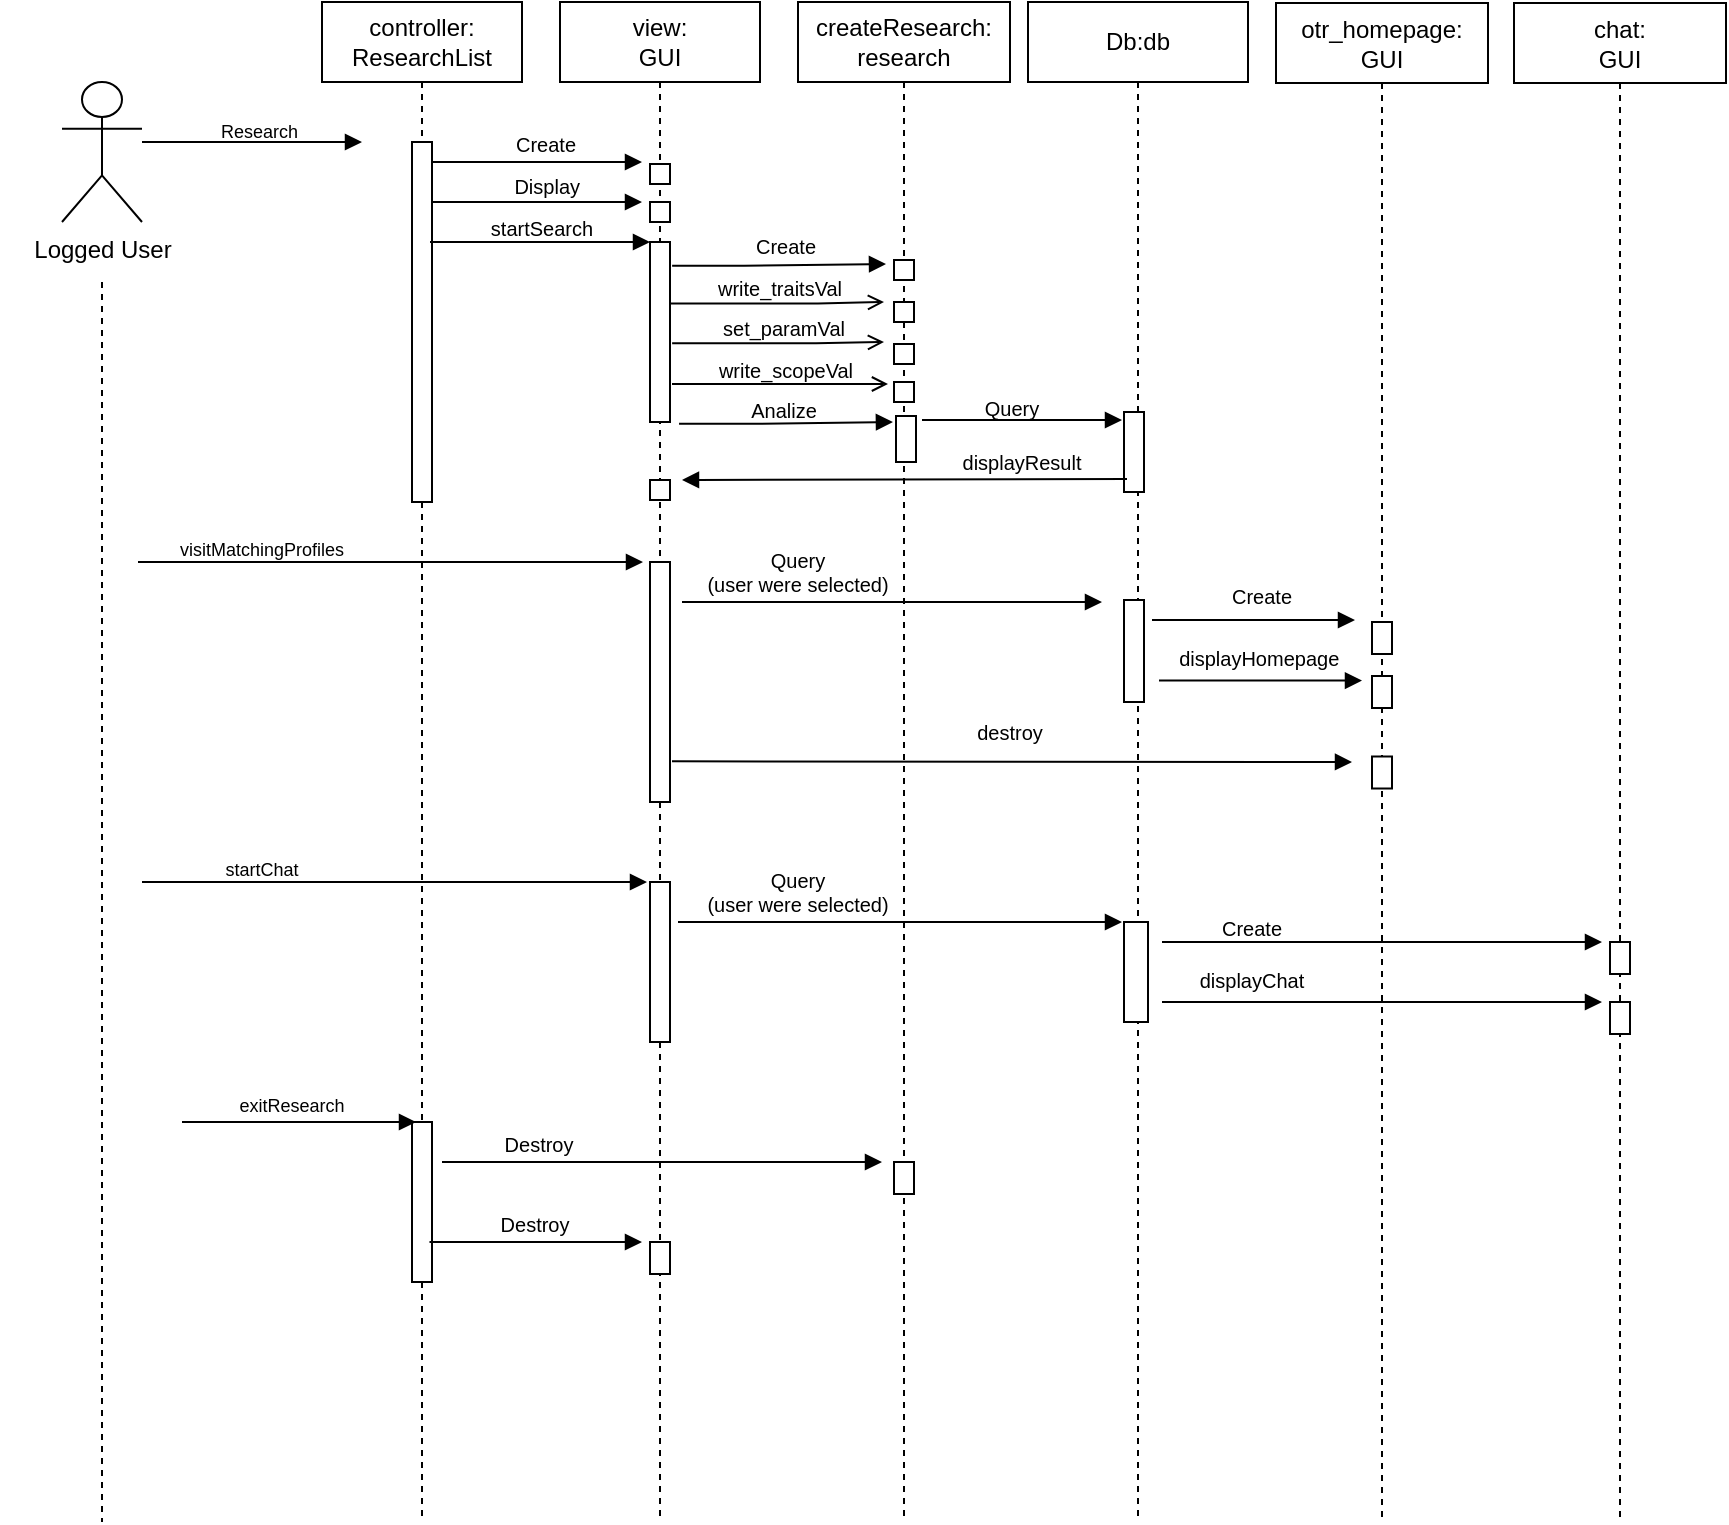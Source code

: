 <mxfile version="15.6.6" type="device"><diagram id="kgpKYQtTHZ0yAKxKKP6v" name="Page-1"><mxGraphModel dx="1469" dy="314" grid="1" gridSize="10" guides="1" tooltips="1" connect="1" arrows="1" fold="1" page="1" pageScale="1" pageWidth="850" pageHeight="1100" math="0" shadow="0"><root><mxCell id="0"/><mxCell id="1" parent="0"/><mxCell id="IDUp11lCbosn4RfqMqtq-4" value="Logged User" style="shape=umlActor;verticalLabelPosition=bottom;verticalAlign=top;html=1;outlineConnect=0;fontColor=default;strokeColor=default;fillColor=default;" vertex="1" parent="1"><mxGeometry x="20" y="40" width="40" height="70" as="geometry"/></mxCell><mxCell id="IDUp11lCbosn4RfqMqtq-7" value="controller:&lt;br&gt;ResearchList" style="shape=umlLifeline;perimeter=lifelinePerimeter;whiteSpace=wrap;html=1;container=1;collapsible=0;recursiveResize=0;outlineConnect=0;fontColor=default;strokeColor=default;fillColor=default;" vertex="1" parent="1"><mxGeometry x="150" width="100" height="760" as="geometry"/></mxCell><mxCell id="IDUp11lCbosn4RfqMqtq-15" value="" style="html=1;points=[];perimeter=orthogonalPerimeter;fontSize=9;fontColor=default;strokeColor=default;fillColor=default;" vertex="1" parent="IDUp11lCbosn4RfqMqtq-7"><mxGeometry x="45" y="70" width="10" height="180" as="geometry"/></mxCell><mxCell id="IDUp11lCbosn4RfqMqtq-74" value="" style="endArrow=block;endFill=1;html=1;edgeStyle=orthogonalEdgeStyle;align=left;verticalAlign=top;rounded=0;labelBackgroundColor=default;fontColor=default;strokeColor=default;" edge="1" parent="IDUp11lCbosn4RfqMqtq-7"><mxGeometry x="-1" relative="1" as="geometry"><mxPoint x="-92" y="280" as="sourcePoint"/><mxPoint x="160.5" y="280" as="targetPoint"/><Array as="points"><mxPoint x="102" y="280"/><mxPoint x="102" y="280"/></Array></mxGeometry></mxCell><mxCell id="IDUp11lCbosn4RfqMqtq-95" value="" style="endArrow=block;endFill=1;html=1;edgeStyle=orthogonalEdgeStyle;align=left;verticalAlign=top;rounded=0;labelBackgroundColor=default;fontColor=default;strokeColor=default;" edge="1" parent="IDUp11lCbosn4RfqMqtq-7"><mxGeometry x="-1" relative="1" as="geometry"><mxPoint x="-90.0" y="440" as="sourcePoint"/><mxPoint x="162.5" y="440" as="targetPoint"/><Array as="points"><mxPoint x="104" y="440"/><mxPoint x="104" y="440"/></Array></mxGeometry></mxCell><mxCell id="IDUp11lCbosn4RfqMqtq-153" value="" style="html=1;points=[];perimeter=orthogonalPerimeter;fontSize=9;fontColor=default;strokeColor=default;fillColor=default;" vertex="1" parent="IDUp11lCbosn4RfqMqtq-7"><mxGeometry x="45" y="560" width="10" height="80" as="geometry"/></mxCell><mxCell id="IDUp11lCbosn4RfqMqtq-10" value="" style="endArrow=block;endFill=1;html=1;edgeStyle=orthogonalEdgeStyle;align=left;verticalAlign=top;rounded=0;labelBackgroundColor=default;fontColor=default;strokeColor=default;" edge="1" parent="1"><mxGeometry x="-1" relative="1" as="geometry"><mxPoint x="60" y="70" as="sourcePoint"/><mxPoint x="170" y="70" as="targetPoint"/><Array as="points"><mxPoint x="60" y="70"/></Array></mxGeometry></mxCell><mxCell id="IDUp11lCbosn4RfqMqtq-14" value="" style="shape=umlLifeline;perimeter=lifelinePerimeter;whiteSpace=wrap;html=1;container=1;collapsible=0;recursiveResize=0;outlineConnect=0;fontColor=default;strokeColor=default;fillColor=default;size=0;" vertex="1" parent="1"><mxGeometry x="-10" y="140" width="100" height="620" as="geometry"/></mxCell><mxCell id="IDUp11lCbosn4RfqMqtq-12" value="&lt;span style=&quot;font-size: 9px&quot;&gt;Research&amp;nbsp;&lt;/span&gt;" style="text;html=1;strokeColor=none;fillColor=none;align=center;verticalAlign=middle;whiteSpace=wrap;rounded=0;fontColor=default;" vertex="1" parent="1"><mxGeometry x="90" y="49" width="60" height="30" as="geometry"/></mxCell><mxCell id="IDUp11lCbosn4RfqMqtq-16" value="view:&lt;br&gt;GUI" style="shape=umlLifeline;perimeter=lifelinePerimeter;whiteSpace=wrap;html=1;container=1;collapsible=0;recursiveResize=0;outlineConnect=0;fontColor=default;strokeColor=default;fillColor=default;" vertex="1" parent="1"><mxGeometry x="269" width="100" height="760" as="geometry"/></mxCell><mxCell id="IDUp11lCbosn4RfqMqtq-17" value="" style="html=1;points=[];perimeter=orthogonalPerimeter;fontSize=9;fontColor=default;strokeColor=default;fillColor=default;labelBackgroundColor=default;" vertex="1" parent="IDUp11lCbosn4RfqMqtq-16"><mxGeometry x="45" y="81" width="10" height="10" as="geometry"/></mxCell><mxCell id="IDUp11lCbosn4RfqMqtq-18" value="" style="endArrow=block;endFill=1;html=1;edgeStyle=orthogonalEdgeStyle;align=left;verticalAlign=top;rounded=0;labelBackgroundColor=default;fontSize=9;fontColor=default;strokeColor=default;" edge="1" parent="IDUp11lCbosn4RfqMqtq-16"><mxGeometry x="-1" relative="1" as="geometry"><mxPoint x="-64" y="80" as="sourcePoint"/><mxPoint x="41" y="80" as="targetPoint"/></mxGeometry></mxCell><mxCell id="IDUp11lCbosn4RfqMqtq-20" value="" style="html=1;points=[];perimeter=orthogonalPerimeter;fontSize=9;fontColor=default;strokeColor=default;fillColor=default;" vertex="1" parent="IDUp11lCbosn4RfqMqtq-16"><mxGeometry x="45" y="100" width="10" height="10" as="geometry"/></mxCell><mxCell id="IDUp11lCbosn4RfqMqtq-21" value="" style="endArrow=block;endFill=1;html=1;edgeStyle=orthogonalEdgeStyle;align=left;verticalAlign=top;rounded=0;labelBackgroundColor=default;fontSize=9;fontColor=default;strokeColor=default;fillColor=default;" edge="1" parent="IDUp11lCbosn4RfqMqtq-16"><mxGeometry x="-1" relative="1" as="geometry"><mxPoint x="-64" y="100" as="sourcePoint"/><mxPoint x="41" y="100" as="targetPoint"/></mxGeometry></mxCell><mxCell id="IDUp11lCbosn4RfqMqtq-52" value="" style="html=1;points=[];perimeter=orthogonalPerimeter;labelBackgroundColor=default;fontSize=10;fontColor=default;strokeColor=default;fillColor=default;" vertex="1" parent="IDUp11lCbosn4RfqMqtq-16"><mxGeometry x="45" y="120" width="10" height="90" as="geometry"/></mxCell><mxCell id="IDUp11lCbosn4RfqMqtq-72" value="" style="html=1;points=[];perimeter=orthogonalPerimeter;fontSize=9;fontColor=default;strokeColor=default;fillColor=default;" vertex="1" parent="IDUp11lCbosn4RfqMqtq-16"><mxGeometry x="45" y="280" width="10" height="120" as="geometry"/></mxCell><mxCell id="IDUp11lCbosn4RfqMqtq-77" value="" style="html=1;points=[];perimeter=orthogonalPerimeter;fontSize=9;fontColor=default;strokeColor=default;fillColor=default;" vertex="1" parent="IDUp11lCbosn4RfqMqtq-16"><mxGeometry x="45" y="239" width="10" height="10" as="geometry"/></mxCell><mxCell id="IDUp11lCbosn4RfqMqtq-123" value="" style="html=1;points=[];perimeter=orthogonalPerimeter;fontSize=9;fontColor=default;strokeColor=default;fillColor=default;" vertex="1" parent="IDUp11lCbosn4RfqMqtq-16"><mxGeometry x="45" y="440" width="10" height="80" as="geometry"/></mxCell><mxCell id="IDUp11lCbosn4RfqMqtq-157" value="" style="html=1;points=[];perimeter=orthogonalPerimeter;fontSize=9;fontColor=default;strokeColor=default;fillColor=default;" vertex="1" parent="IDUp11lCbosn4RfqMqtq-16"><mxGeometry x="45" y="620" width="10" height="16" as="geometry"/></mxCell><mxCell id="IDUp11lCbosn4RfqMqtq-167" value="" style="endArrow=block;endFill=1;html=1;edgeStyle=orthogonalEdgeStyle;align=left;verticalAlign=top;rounded=0;labelBackgroundColor=default;fontColor=default;strokeColor=default;" edge="1" parent="IDUp11lCbosn4RfqMqtq-16"><mxGeometry x="-1" relative="1" as="geometry"><mxPoint x="-65.0" y="120" as="sourcePoint"/><mxPoint x="45.0" y="120" as="targetPoint"/><Array as="points"><mxPoint x="-65" y="120"/></Array></mxGeometry></mxCell><mxCell id="IDUp11lCbosn4RfqMqtq-168" value="startSearch" style="text;align=center;fontStyle=0;verticalAlign=middle;spacingLeft=3;spacingRight=3;strokeColor=none;rotatable=0;points=[[0,0.5],[1,0.5]];portConstraint=eastwest;labelBackgroundColor=default;fontSize=10;fontColor=default;fillColor=none;" vertex="1" parent="IDUp11lCbosn4RfqMqtq-16"><mxGeometry x="-49" y="100" width="80" height="26" as="geometry"/></mxCell><mxCell id="IDUp11lCbosn4RfqMqtq-22" value="Create" style="text;align=center;fontStyle=0;verticalAlign=middle;spacingLeft=3;spacingRight=3;strokeColor=none;rotatable=0;points=[[0,0.5],[1,0.5]];portConstraint=eastwest;labelBackgroundColor=default;fontSize=10;fontColor=default;fillColor=none;" vertex="1" parent="1"><mxGeometry x="222" y="58" width="80" height="26" as="geometry"/></mxCell><mxCell id="IDUp11lCbosn4RfqMqtq-23" value="Display " style="text;align=center;fontStyle=0;verticalAlign=middle;spacingLeft=3;spacingRight=3;strokeColor=none;rotatable=0;points=[[0,0.5],[1,0.5]];portConstraint=eastwest;labelBackgroundColor=default;fontSize=10;fontColor=default;fillColor=none;" vertex="1" parent="1"><mxGeometry x="224" y="79" width="80" height="26" as="geometry"/></mxCell><mxCell id="IDUp11lCbosn4RfqMqtq-36" value="createResearch:&lt;br&gt;research" style="shape=umlLifeline;perimeter=lifelinePerimeter;whiteSpace=wrap;html=1;container=1;collapsible=0;recursiveResize=0;outlineConnect=0;fontColor=default;strokeColor=default;fillColor=default;" vertex="1" parent="1"><mxGeometry x="388" width="106" height="760" as="geometry"/></mxCell><mxCell id="IDUp11lCbosn4RfqMqtq-41" value="" style="html=1;points=[];perimeter=orthogonalPerimeter;fontSize=9;fontColor=default;strokeColor=default;fillColor=default;" vertex="1" parent="IDUp11lCbosn4RfqMqtq-36"><mxGeometry x="48" y="129" width="10" height="10" as="geometry"/></mxCell><mxCell id="IDUp11lCbosn4RfqMqtq-44" value="" style="html=1;points=[];perimeter=orthogonalPerimeter;fontSize=9;fontColor=default;strokeColor=default;fillColor=default;" vertex="1" parent="IDUp11lCbosn4RfqMqtq-36"><mxGeometry x="48" y="150" width="10" height="10" as="geometry"/></mxCell><mxCell id="IDUp11lCbosn4RfqMqtq-51" value="" style="html=1;points=[];perimeter=orthogonalPerimeter;fontSize=9;fontColor=default;strokeColor=default;fillColor=default;" vertex="1" parent="IDUp11lCbosn4RfqMqtq-36"><mxGeometry x="48" y="190" width="10" height="10" as="geometry"/></mxCell><mxCell id="IDUp11lCbosn4RfqMqtq-43" value="Create" style="text;align=center;fontStyle=0;verticalAlign=middle;spacingLeft=3;spacingRight=3;strokeColor=none;rotatable=0;points=[[0,0.5],[1,0.5]];portConstraint=eastwest;labelBackgroundColor=default;fontSize=10;fontColor=default;fillColor=none;" vertex="1" parent="IDUp11lCbosn4RfqMqtq-36"><mxGeometry x="-46" y="109" width="80" height="26" as="geometry"/></mxCell><mxCell id="IDUp11lCbosn4RfqMqtq-60" value="" style="endArrow=open;html=1;rounded=0;labelBackgroundColor=default;fontSize=10;fontColor=default;strokeColor=default;fillColor=default;endFill=0;" edge="1" parent="IDUp11lCbosn4RfqMqtq-36"><mxGeometry width="50" height="50" relative="1" as="geometry"><mxPoint x="-63" y="191" as="sourcePoint"/><mxPoint x="45" y="191" as="targetPoint"/></mxGeometry></mxCell><mxCell id="IDUp11lCbosn4RfqMqtq-80" value="" style="endArrow=block;html=1;rounded=0;labelBackgroundColor=default;fontSize=10;fontColor=default;strokeColor=default;fillColor=default;endFill=1;exitX=0;exitY=1;exitDx=0;exitDy=0;" edge="1" parent="IDUp11lCbosn4RfqMqtq-36" source="IDUp11lCbosn4RfqMqtq-90"><mxGeometry width="50" height="50" relative="1" as="geometry"><mxPoint x="68" y="300" as="sourcePoint"/><mxPoint x="152" y="300" as="targetPoint"/></mxGeometry></mxCell><mxCell id="IDUp11lCbosn4RfqMqtq-90" value="Query&lt;br&gt;(user were selected)" style="text;html=1;strokeColor=none;fillColor=none;align=center;verticalAlign=middle;whiteSpace=wrap;rounded=0;labelBackgroundColor=default;fontSize=10;fontColor=default;" vertex="1" parent="IDUp11lCbosn4RfqMqtq-36"><mxGeometry x="-58" y="270" width="116" height="30" as="geometry"/></mxCell><mxCell id="IDUp11lCbosn4RfqMqtq-127" value="" style="endArrow=block;html=1;rounded=0;labelBackgroundColor=default;fontSize=10;fontColor=default;strokeColor=default;fillColor=default;endFill=1;exitX=0;exitY=1;exitDx=0;exitDy=0;" edge="1" parent="IDUp11lCbosn4RfqMqtq-36"><mxGeometry width="50" height="50" relative="1" as="geometry"><mxPoint x="-60" y="460" as="sourcePoint"/><mxPoint x="162" y="460" as="targetPoint"/></mxGeometry></mxCell><mxCell id="IDUp11lCbosn4RfqMqtq-129" value="Query&lt;br&gt;(user were selected)" style="text;html=1;strokeColor=none;fillColor=none;align=center;verticalAlign=middle;whiteSpace=wrap;rounded=0;labelBackgroundColor=default;fontSize=10;fontColor=default;" vertex="1" parent="IDUp11lCbosn4RfqMqtq-36"><mxGeometry x="-58" y="430" width="116" height="30" as="geometry"/></mxCell><mxCell id="IDUp11lCbosn4RfqMqtq-144" value="" style="html=1;points=[];perimeter=orthogonalPerimeter;fontSize=9;fontColor=default;strokeColor=default;fillColor=default;" vertex="1" parent="IDUp11lCbosn4RfqMqtq-36"><mxGeometry x="48" y="580" width="10" height="16" as="geometry"/></mxCell><mxCell id="IDUp11lCbosn4RfqMqtq-169" value="" style="endArrow=block;endFill=1;html=1;edgeStyle=orthogonalEdgeStyle;align=left;verticalAlign=top;rounded=0;labelBackgroundColor=default;fontSize=9;fontColor=default;strokeColor=default;exitX=1.006;exitY=0.149;exitDx=0;exitDy=0;exitPerimeter=0;" edge="1" parent="IDUp11lCbosn4RfqMqtq-36"><mxGeometry x="-1" relative="1" as="geometry"><mxPoint x="-59.47" y="210.92" as="sourcePoint"/><mxPoint x="47.47" y="210" as="targetPoint"/><Array as="points"><mxPoint x="-23.53" y="211"/></Array></mxGeometry></mxCell><mxCell id="IDUp11lCbosn4RfqMqtq-38" value="" style="endArrow=block;endFill=1;html=1;edgeStyle=orthogonalEdgeStyle;align=left;verticalAlign=top;rounded=0;labelBackgroundColor=default;fontSize=9;fontColor=default;strokeColor=default;exitX=1.006;exitY=0.149;exitDx=0;exitDy=0;exitPerimeter=0;" edge="1" parent="1"><mxGeometry x="-1" relative="1" as="geometry"><mxPoint x="325.06" y="131.92" as="sourcePoint"/><mxPoint x="432" y="131" as="targetPoint"/><Array as="points"><mxPoint x="361" y="132"/></Array></mxGeometry></mxCell><mxCell id="IDUp11lCbosn4RfqMqtq-42" value="" style="endArrow=open;endFill=0;html=1;edgeStyle=orthogonalEdgeStyle;align=left;verticalAlign=top;rounded=0;labelBackgroundColor=default;fontSize=9;fontColor=default;strokeColor=default;exitX=0.933;exitY=0.384;exitDx=0;exitDy=0;exitPerimeter=0;" edge="1" parent="1"><mxGeometry x="-1" relative="1" as="geometry"><mxPoint x="324.33" y="150.72" as="sourcePoint"/><mxPoint x="431" y="150" as="targetPoint"/><Array as="points"><mxPoint x="398" y="151"/></Array></mxGeometry></mxCell><mxCell id="IDUp11lCbosn4RfqMqtq-45" value="write_traitsVal" style="text;align=center;fontStyle=0;verticalAlign=middle;spacingLeft=3;spacingRight=3;strokeColor=none;rotatable=0;points=[[0,0.5],[1,0.5]];portConstraint=eastwest;labelBackgroundColor=default;fontSize=10;fontColor=default;fillColor=none;" vertex="1" parent="1"><mxGeometry x="339" y="130" width="80" height="26" as="geometry"/></mxCell><mxCell id="IDUp11lCbosn4RfqMqtq-47" value="set_paramVal" style="text;align=center;fontStyle=0;verticalAlign=middle;spacingLeft=3;spacingRight=3;strokeColor=none;rotatable=0;points=[[0,0.5],[1,0.5]];portConstraint=eastwest;labelBackgroundColor=default;fontSize=10;fontColor=default;fillColor=none;" vertex="1" parent="1"><mxGeometry x="341" y="150" width="80" height="26" as="geometry"/></mxCell><mxCell id="IDUp11lCbosn4RfqMqtq-48" value="" style="html=1;points=[];perimeter=orthogonalPerimeter;fontSize=9;fontColor=default;strokeColor=default;fillColor=default;" vertex="1" parent="1"><mxGeometry x="436" y="171" width="10" height="10" as="geometry"/></mxCell><mxCell id="IDUp11lCbosn4RfqMqtq-46" value="" style="endArrow=open;endFill=0;html=1;edgeStyle=orthogonalEdgeStyle;align=left;verticalAlign=top;rounded=0;labelBackgroundColor=default;fontSize=9;fontColor=default;strokeColor=default;exitX=1.006;exitY=0.633;exitDx=0;exitDy=0;exitPerimeter=0;" edge="1" parent="1"><mxGeometry x="-1" relative="1" as="geometry"><mxPoint x="325.06" y="170.64" as="sourcePoint"/><mxPoint x="431" y="170" as="targetPoint"/><Array as="points"><mxPoint x="397" y="171"/></Array></mxGeometry></mxCell><mxCell id="IDUp11lCbosn4RfqMqtq-50" value="write_scopeVal" style="text;align=center;fontStyle=0;verticalAlign=middle;spacingLeft=3;spacingRight=3;strokeColor=none;rotatable=0;points=[[0,0.5],[1,0.5]];portConstraint=eastwest;labelBackgroundColor=default;fontSize=10;fontColor=default;fillColor=none;" vertex="1" parent="1"><mxGeometry x="342" y="171" width="80" height="26" as="geometry"/></mxCell><mxCell id="IDUp11lCbosn4RfqMqtq-53" value="Db:db" style="shape=umlLifeline;perimeter=lifelinePerimeter;whiteSpace=wrap;html=1;container=1;collapsible=0;recursiveResize=0;outlineConnect=0;fontColor=default;strokeColor=default;fillColor=default;size=40;" vertex="1" parent="1"><mxGeometry x="503" width="110" height="760" as="geometry"/></mxCell><mxCell id="IDUp11lCbosn4RfqMqtq-62" value="Query" style="text;align=center;fontStyle=0;verticalAlign=middle;spacingLeft=3;spacingRight=3;strokeColor=none;rotatable=0;points=[[0,0.5],[1,0.5]];portConstraint=eastwest;labelBackgroundColor=default;fontSize=10;fontColor=default;fillColor=none;" vertex="1" parent="IDUp11lCbosn4RfqMqtq-53"><mxGeometry x="-48" y="190" width="80" height="26" as="geometry"/></mxCell><mxCell id="IDUp11lCbosn4RfqMqtq-68" value="" style="html=1;points=[];perimeter=orthogonalPerimeter;labelBackgroundColor=default;fontSize=10;fontColor=default;strokeColor=default;fillColor=default;" vertex="1" parent="IDUp11lCbosn4RfqMqtq-53"><mxGeometry x="48" y="205" width="10" height="40" as="geometry"/></mxCell><mxCell id="IDUp11lCbosn4RfqMqtq-84" value="" style="html=1;points=[];perimeter=orthogonalPerimeter;labelBackgroundColor=default;fontSize=10;fontColor=default;strokeColor=default;fillColor=default;" vertex="1" parent="IDUp11lCbosn4RfqMqtq-53"><mxGeometry x="48" y="299" width="10" height="51" as="geometry"/></mxCell><mxCell id="IDUp11lCbosn4RfqMqtq-86" value="" style="endArrow=block;html=1;rounded=0;labelBackgroundColor=default;fontSize=10;fontColor=default;strokeColor=default;fillColor=default;endFill=1;" edge="1" parent="IDUp11lCbosn4RfqMqtq-53"><mxGeometry width="50" height="50" relative="1" as="geometry"><mxPoint x="62" y="309" as="sourcePoint"/><mxPoint x="163.5" y="309" as="targetPoint"/></mxGeometry></mxCell><mxCell id="IDUp11lCbosn4RfqMqtq-87" value="" style="endArrow=block;html=1;rounded=0;labelBackgroundColor=default;fontSize=10;fontColor=default;strokeColor=default;fillColor=default;endFill=1;" edge="1" parent="IDUp11lCbosn4RfqMqtq-53"><mxGeometry width="50" height="50" relative="1" as="geometry"><mxPoint x="65.5" y="339.31" as="sourcePoint"/><mxPoint x="167" y="339.31" as="targetPoint"/></mxGeometry></mxCell><mxCell id="IDUp11lCbosn4RfqMqtq-92" value="" style="endArrow=block;html=1;rounded=0;labelBackgroundColor=default;fontSize=10;fontColor=default;strokeColor=default;fillColor=default;endFill=1;exitX=0;exitY=1;exitDx=0;exitDy=0;" edge="1" parent="IDUp11lCbosn4RfqMqtq-53"><mxGeometry width="50" height="50" relative="1" as="geometry"><mxPoint x="-178" y="379.66" as="sourcePoint"/><mxPoint x="162" y="380" as="targetPoint"/></mxGeometry></mxCell><mxCell id="IDUp11lCbosn4RfqMqtq-128" value="" style="html=1;points=[];perimeter=orthogonalPerimeter;labelBackgroundColor=default;fontSize=10;fontColor=default;strokeColor=default;fillColor=default;" vertex="1" parent="IDUp11lCbosn4RfqMqtq-53"><mxGeometry x="48" y="460" width="12" height="50" as="geometry"/></mxCell><mxCell id="IDUp11lCbosn4RfqMqtq-135" value="Create" style="text;align=center;fontStyle=0;verticalAlign=middle;spacingLeft=3;spacingRight=3;strokeColor=none;rotatable=0;points=[[0,0.5],[1,0.5]];portConstraint=eastwest;labelBackgroundColor=default;fontSize=10;fontColor=default;fillColor=none;" vertex="1" parent="IDUp11lCbosn4RfqMqtq-53"><mxGeometry x="72" y="450" width="80" height="26" as="geometry"/></mxCell><mxCell id="IDUp11lCbosn4RfqMqtq-138" value="displayChat" style="text;align=center;fontStyle=0;verticalAlign=middle;spacingLeft=3;spacingRight=3;strokeColor=none;rotatable=0;points=[[0,0.5],[1,0.5]];portConstraint=eastwest;labelBackgroundColor=default;fontSize=10;fontColor=default;fillColor=none;" vertex="1" parent="IDUp11lCbosn4RfqMqtq-53"><mxGeometry x="72" y="476" width="80" height="26" as="geometry"/></mxCell><mxCell id="IDUp11lCbosn4RfqMqtq-61" value="" style="endArrow=block;html=1;rounded=0;labelBackgroundColor=default;fontSize=10;fontColor=default;strokeColor=default;fillColor=default;endFill=1;" edge="1" parent="1"><mxGeometry width="50" height="50" relative="1" as="geometry"><mxPoint x="450" y="209" as="sourcePoint"/><mxPoint x="550" y="209" as="targetPoint"/></mxGeometry></mxCell><mxCell id="IDUp11lCbosn4RfqMqtq-65" value="otr_homepage:&lt;br&gt;GUI" style="shape=umlLifeline;perimeter=lifelinePerimeter;whiteSpace=wrap;html=1;container=1;collapsible=0;recursiveResize=0;outlineConnect=0;fontColor=default;strokeColor=default;fillColor=default;" vertex="1" parent="1"><mxGeometry x="627" y="0.5" width="106" height="759.5" as="geometry"/></mxCell><mxCell id="IDUp11lCbosn4RfqMqtq-85" value="" style="html=1;points=[];perimeter=orthogonalPerimeter;fontSize=9;fontColor=default;strokeColor=default;fillColor=default;" vertex="1" parent="IDUp11lCbosn4RfqMqtq-65"><mxGeometry x="48" y="309.5" width="10" height="16" as="geometry"/></mxCell><mxCell id="IDUp11lCbosn4RfqMqtq-91" value="" style="html=1;points=[];perimeter=orthogonalPerimeter;fontSize=9;fontColor=default;strokeColor=default;fillColor=default;" vertex="1" parent="IDUp11lCbosn4RfqMqtq-65"><mxGeometry x="48" y="336.5" width="10" height="16" as="geometry"/></mxCell><mxCell id="IDUp11lCbosn4RfqMqtq-93" value="" style="html=1;points=[];perimeter=orthogonalPerimeter;fontSize=9;fontColor=default;strokeColor=default;fillColor=default;" vertex="1" parent="IDUp11lCbosn4RfqMqtq-65"><mxGeometry x="48" y="376.75" width="10" height="16" as="geometry"/></mxCell><mxCell id="IDUp11lCbosn4RfqMqtq-134" value="" style="endArrow=block;html=1;rounded=0;labelBackgroundColor=default;fontSize=10;fontColor=default;strokeColor=default;fillColor=default;endFill=1;" edge="1" parent="IDUp11lCbosn4RfqMqtq-65"><mxGeometry width="50" height="50" relative="1" as="geometry"><mxPoint x="-57" y="469.5" as="sourcePoint"/><mxPoint x="163" y="469.5" as="targetPoint"/></mxGeometry></mxCell><mxCell id="IDUp11lCbosn4RfqMqtq-137" value="" style="endArrow=block;html=1;rounded=0;labelBackgroundColor=default;fontSize=10;fontColor=default;strokeColor=default;fillColor=default;endFill=1;" edge="1" parent="IDUp11lCbosn4RfqMqtq-65"><mxGeometry width="50" height="50" relative="1" as="geometry"><mxPoint x="-57" y="499.5" as="sourcePoint"/><mxPoint x="163" y="499.5" as="targetPoint"/></mxGeometry></mxCell><mxCell id="IDUp11lCbosn4RfqMqtq-67" value="" style="html=1;points=[];perimeter=orthogonalPerimeter;fontSize=9;fontColor=default;strokeColor=default;fillColor=default;" vertex="1" parent="1"><mxGeometry x="437" y="207" width="10" height="23" as="geometry"/></mxCell><mxCell id="IDUp11lCbosn4RfqMqtq-70" value="" style="endArrow=block;html=1;rounded=0;labelBackgroundColor=default;fontSize=10;fontColor=default;strokeColor=default;fillColor=default;endFill=1;" edge="1" parent="1"><mxGeometry width="50" height="50" relative="1" as="geometry"><mxPoint x="552.5" y="238.5" as="sourcePoint"/><mxPoint x="330" y="239" as="targetPoint"/></mxGeometry></mxCell><mxCell id="IDUp11lCbosn4RfqMqtq-71" value="displayResult" style="text;align=center;fontStyle=0;verticalAlign=middle;spacingLeft=3;spacingRight=3;strokeColor=none;rotatable=0;points=[[0,0.5],[1,0.5]];portConstraint=eastwest;labelBackgroundColor=default;fontSize=10;fontColor=default;fillColor=none;" vertex="1" parent="1"><mxGeometry x="460" y="217" width="80" height="26" as="geometry"/></mxCell><mxCell id="IDUp11lCbosn4RfqMqtq-75" value="&lt;span style=&quot;font-size: 9px&quot;&gt;visitMatchingProfiles&lt;/span&gt;" style="text;html=1;strokeColor=none;fillColor=none;align=center;verticalAlign=middle;whiteSpace=wrap;rounded=0;fontColor=default;" vertex="1" parent="1"><mxGeometry x="90" y="258" width="60" height="30" as="geometry"/></mxCell><mxCell id="IDUp11lCbosn4RfqMqtq-88" value="Create" style="text;align=center;fontStyle=0;verticalAlign=middle;spacingLeft=3;spacingRight=3;strokeColor=none;rotatable=0;points=[[0,0.5],[1,0.5]];portConstraint=eastwest;labelBackgroundColor=default;fontSize=10;fontColor=default;fillColor=none;" vertex="1" parent="1"><mxGeometry x="580" y="284" width="80" height="26" as="geometry"/></mxCell><mxCell id="IDUp11lCbosn4RfqMqtq-89" value="displayHomepage " style="text;align=center;fontStyle=0;verticalAlign=middle;spacingLeft=3;spacingRight=3;strokeColor=none;rotatable=0;points=[[0,0.5],[1,0.5]];portConstraint=eastwest;labelBackgroundColor=default;fontSize=10;fontColor=default;fillColor=none;" vertex="1" parent="1"><mxGeometry x="580" y="315" width="80" height="26" as="geometry"/></mxCell><mxCell id="IDUp11lCbosn4RfqMqtq-94" value="destroy" style="text;html=1;strokeColor=none;fillColor=none;align=center;verticalAlign=middle;whiteSpace=wrap;rounded=0;labelBackgroundColor=default;fontSize=10;fontColor=default;" vertex="1" parent="1"><mxGeometry x="436" y="350" width="116" height="30" as="geometry"/></mxCell><mxCell id="IDUp11lCbosn4RfqMqtq-130" value="chat:&lt;br&gt;GUI" style="shape=umlLifeline;perimeter=lifelinePerimeter;whiteSpace=wrap;html=1;container=1;collapsible=0;recursiveResize=0;outlineConnect=0;fontColor=default;strokeColor=default;fillColor=default;" vertex="1" parent="1"><mxGeometry x="746" y="0.5" width="106" height="759.5" as="geometry"/></mxCell><mxCell id="IDUp11lCbosn4RfqMqtq-131" value="" style="html=1;points=[];perimeter=orthogonalPerimeter;fontSize=9;fontColor=default;strokeColor=default;fillColor=default;" vertex="1" parent="IDUp11lCbosn4RfqMqtq-130"><mxGeometry x="48" y="499.5" width="10" height="16" as="geometry"/></mxCell><mxCell id="IDUp11lCbosn4RfqMqtq-133" value="" style="html=1;points=[];perimeter=orthogonalPerimeter;fontSize=9;fontColor=default;strokeColor=default;fillColor=default;" vertex="1" parent="IDUp11lCbosn4RfqMqtq-130"><mxGeometry x="48" y="469.5" width="10" height="16" as="geometry"/></mxCell><mxCell id="IDUp11lCbosn4RfqMqtq-140" value="&lt;span style=&quot;font-size: 9px&quot;&gt;startChat&lt;/span&gt;" style="text;html=1;strokeColor=none;fillColor=none;align=center;verticalAlign=middle;whiteSpace=wrap;rounded=0;fontColor=default;" vertex="1" parent="1"><mxGeometry x="90" y="418" width="60" height="30" as="geometry"/></mxCell><mxCell id="IDUp11lCbosn4RfqMqtq-145" value="" style="endArrow=block;endFill=1;html=1;edgeStyle=orthogonalEdgeStyle;align=left;verticalAlign=top;rounded=0;labelBackgroundColor=default;fontColor=default;strokeColor=default;" edge="1" parent="1"><mxGeometry x="-1" relative="1" as="geometry"><mxPoint x="80" y="560" as="sourcePoint"/><mxPoint x="197" y="560" as="targetPoint"/><Array as="points"/></mxGeometry></mxCell><mxCell id="IDUp11lCbosn4RfqMqtq-146" value="&lt;span style=&quot;font-size: 9px&quot;&gt;exitResearch&lt;/span&gt;" style="text;html=1;strokeColor=none;fillColor=none;align=center;verticalAlign=middle;whiteSpace=wrap;rounded=0;fontColor=default;" vertex="1" parent="1"><mxGeometry x="80" y="536" width="110" height="30" as="geometry"/></mxCell><mxCell id="IDUp11lCbosn4RfqMqtq-155" value="Destroy" style="html=1;verticalAlign=bottom;endArrow=block;rounded=0;labelBackgroundColor=default;fontSize=10;fontColor=default;strokeColor=default;fillColor=default;" edge="1" parent="1"><mxGeometry x="-0.566" width="80" relative="1" as="geometry"><mxPoint x="210" y="580" as="sourcePoint"/><mxPoint x="430" y="580" as="targetPoint"/><mxPoint as="offset"/></mxGeometry></mxCell><mxCell id="IDUp11lCbosn4RfqMqtq-156" value="Destroy" style="html=1;verticalAlign=bottom;endArrow=block;rounded=0;labelBackgroundColor=default;fontSize=10;fontColor=default;strokeColor=default;fillColor=default;" edge="1" parent="1"><mxGeometry x="-0.02" width="80" relative="1" as="geometry"><mxPoint x="203.75" y="620" as="sourcePoint"/><mxPoint x="310" y="620" as="targetPoint"/><mxPoint as="offset"/></mxGeometry></mxCell><mxCell id="IDUp11lCbosn4RfqMqtq-170" value="Analize" style="text;align=center;fontStyle=0;verticalAlign=middle;spacingLeft=3;spacingRight=3;strokeColor=none;rotatable=0;points=[[0,0.5],[1,0.5]];portConstraint=eastwest;labelBackgroundColor=default;fontSize=10;fontColor=default;fillColor=none;" vertex="1" parent="1"><mxGeometry x="341" y="191" width="80" height="26" as="geometry"/></mxCell></root></mxGraphModel></diagram></mxfile>